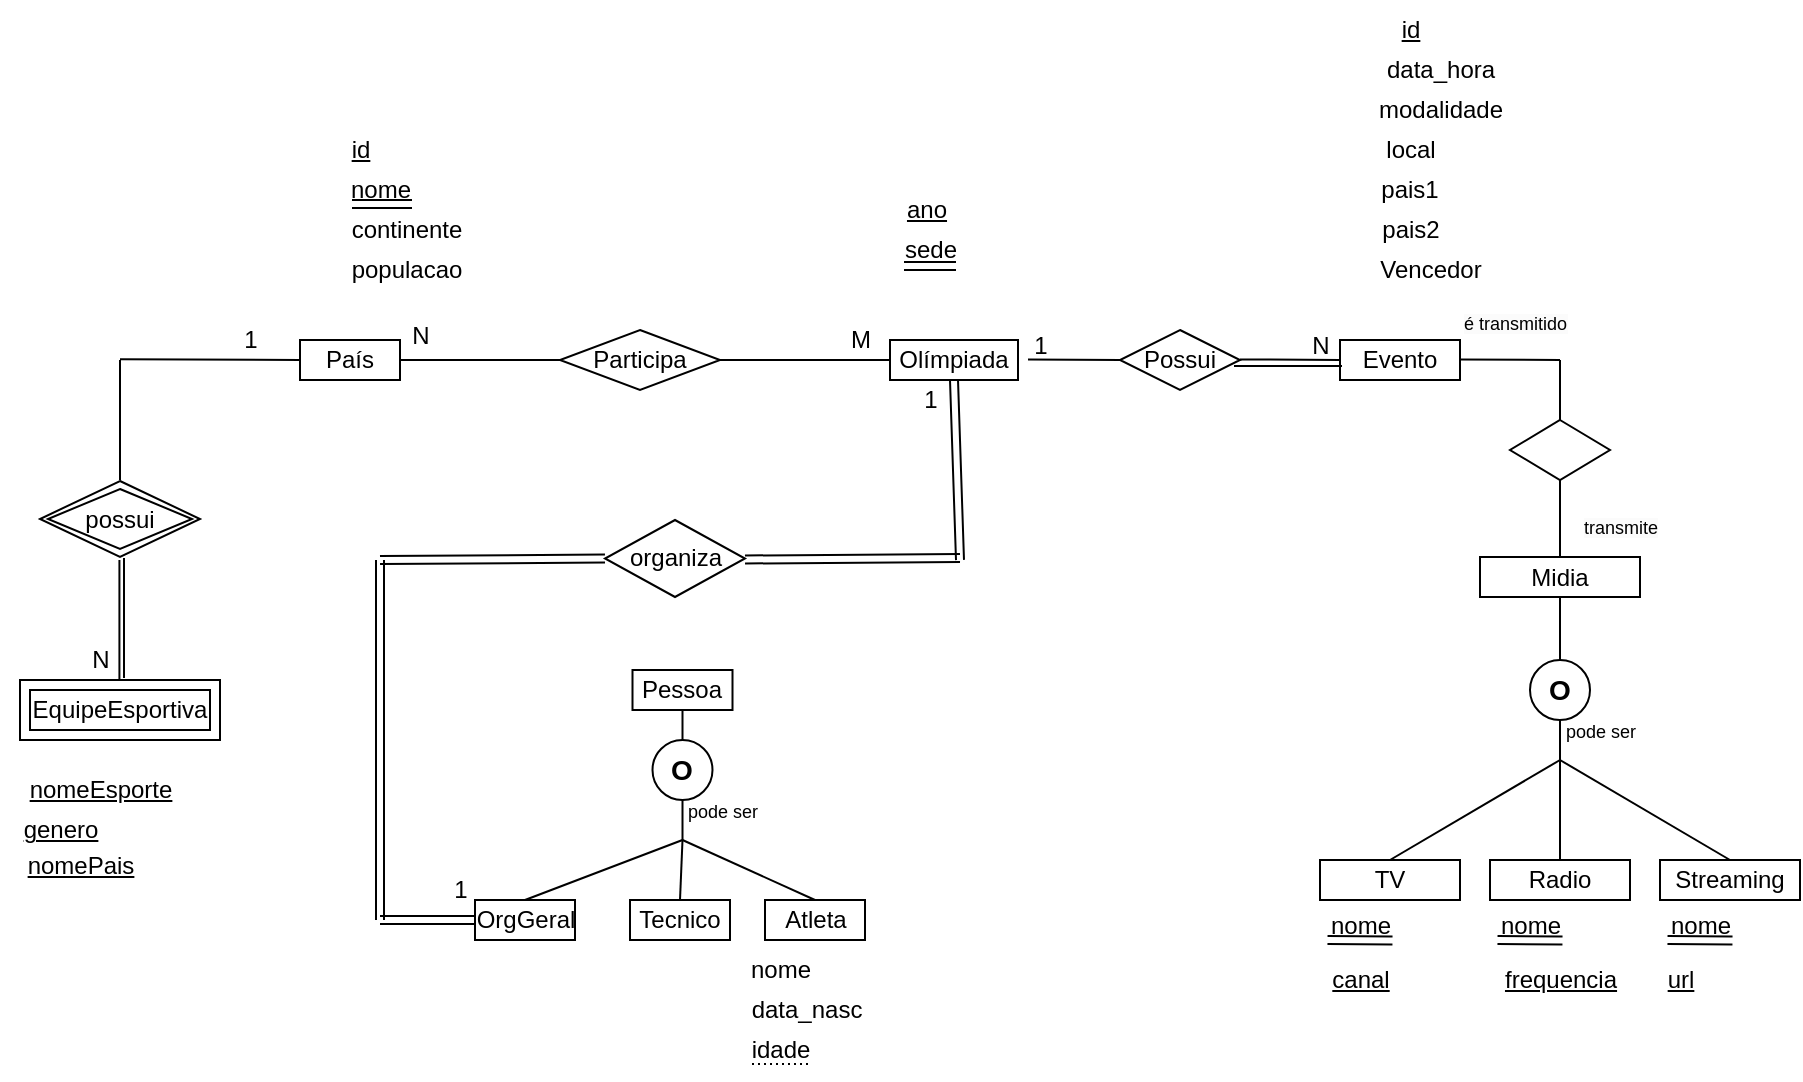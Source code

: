 <mxfile version="24.7.6">
  <diagram name="Página-1" id="UbK49FaOcOjCanvYjaOp">
    <mxGraphModel dx="1982" dy="1828" grid="1" gridSize="10" guides="1" tooltips="1" connect="1" arrows="1" fold="1" page="1" pageScale="1" pageWidth="827" pageHeight="1169" math="0" shadow="0">
      <root>
        <mxCell id="0" />
        <mxCell id="1" parent="0" />
        <mxCell id="yscxBIdip1I-6Eay3wVy-1" value="País" style="rounded=0;whiteSpace=wrap;html=1;" vertex="1" parent="1">
          <mxGeometry x="140" y="150" width="50" height="20" as="geometry" />
        </mxCell>
        <mxCell id="yscxBIdip1I-6Eay3wVy-2" value="Olímpiada" style="rounded=0;whiteSpace=wrap;html=1;" vertex="1" parent="1">
          <mxGeometry x="435" y="150" width="64" height="20" as="geometry" />
        </mxCell>
        <mxCell id="yscxBIdip1I-6Eay3wVy-4" value="N&lt;div&gt;&lt;br&gt;&lt;/div&gt;" style="text;html=1;align=center;verticalAlign=middle;resizable=0;points=[];autosize=1;strokeColor=none;fillColor=none;" vertex="1" parent="1">
          <mxGeometry x="185" y="135" width="30" height="40" as="geometry" />
        </mxCell>
        <mxCell id="yscxBIdip1I-6Eay3wVy-5" value="M" style="text;html=1;align=center;verticalAlign=middle;resizable=0;points=[];autosize=1;strokeColor=none;fillColor=none;" vertex="1" parent="1">
          <mxGeometry x="405" y="135" width="30" height="30" as="geometry" />
        </mxCell>
        <mxCell id="yscxBIdip1I-6Eay3wVy-6" value="" style="endArrow=none;html=1;rounded=0;entryX=0;entryY=0.5;entryDx=0;entryDy=0;" edge="1" parent="1" source="yscxBIdip1I-6Eay3wVy-7" target="yscxBIdip1I-6Eay3wVy-2">
          <mxGeometry width="50" height="50" relative="1" as="geometry">
            <mxPoint x="240" y="200" as="sourcePoint" />
            <mxPoint x="440" y="280" as="targetPoint" />
          </mxGeometry>
        </mxCell>
        <mxCell id="yscxBIdip1I-6Eay3wVy-8" value="" style="endArrow=none;html=1;rounded=0;entryX=0;entryY=0.5;entryDx=0;entryDy=0;" edge="1" parent="1" source="yscxBIdip1I-6Eay3wVy-1" target="yscxBIdip1I-6Eay3wVy-7">
          <mxGeometry width="50" height="50" relative="1" as="geometry">
            <mxPoint x="210" y="160" as="sourcePoint" />
            <mxPoint x="414" y="160" as="targetPoint" />
          </mxGeometry>
        </mxCell>
        <mxCell id="yscxBIdip1I-6Eay3wVy-7" value="Participa" style="rhombus;whiteSpace=wrap;html=1;" vertex="1" parent="1">
          <mxGeometry x="270" y="145" width="80" height="30" as="geometry" />
        </mxCell>
        <mxCell id="yscxBIdip1I-6Eay3wVy-10" value="continente" style="text;html=1;align=center;verticalAlign=middle;resizable=0;points=[];autosize=1;strokeColor=none;fillColor=none;" vertex="1" parent="1">
          <mxGeometry x="152.5" y="80" width="80" height="30" as="geometry" />
        </mxCell>
        <mxCell id="yscxBIdip1I-6Eay3wVy-11" value="populacao" style="text;html=1;align=center;verticalAlign=middle;resizable=0;points=[];autosize=1;strokeColor=none;fillColor=none;" vertex="1" parent="1">
          <mxGeometry x="152.5" y="100" width="80" height="30" as="geometry" />
        </mxCell>
        <mxCell id="yscxBIdip1I-6Eay3wVy-12" value="nome" style="text;html=1;align=center;verticalAlign=middle;resizable=0;points=[];autosize=1;strokeColor=none;fillColor=none;" vertex="1" parent="1">
          <mxGeometry x="155" y="60" width="50" height="30" as="geometry" />
        </mxCell>
        <mxCell id="yscxBIdip1I-6Eay3wVy-13" value="&lt;u&gt;id&lt;/u&gt;" style="text;html=1;align=center;verticalAlign=middle;resizable=0;points=[];autosize=1;strokeColor=none;fillColor=none;" vertex="1" parent="1">
          <mxGeometry x="155" y="40" width="30" height="30" as="geometry" />
        </mxCell>
        <mxCell id="yscxBIdip1I-6Eay3wVy-14" value="&lt;u&gt;ano&lt;/u&gt;" style="text;html=1;align=center;verticalAlign=middle;resizable=0;points=[];autosize=1;strokeColor=none;fillColor=none;" vertex="1" parent="1">
          <mxGeometry x="432.5" y="70" width="40" height="30" as="geometry" />
        </mxCell>
        <mxCell id="yscxBIdip1I-6Eay3wVy-15" value="sede" style="text;html=1;align=center;verticalAlign=middle;resizable=0;points=[];autosize=1;strokeColor=none;fillColor=none;" vertex="1" parent="1">
          <mxGeometry x="430" y="90" width="50" height="30" as="geometry" />
        </mxCell>
        <mxCell id="yscxBIdip1I-6Eay3wVy-28" value="" style="endArrow=none;html=1;rounded=0;entryX=1;entryY=0.5;entryDx=0;entryDy=0;" edge="1" parent="1">
          <mxGeometry width="50" height="50" relative="1" as="geometry">
            <mxPoint x="550" y="160" as="sourcePoint" />
            <mxPoint x="504" y="159.71" as="targetPoint" />
          </mxGeometry>
        </mxCell>
        <mxCell id="yscxBIdip1I-6Eay3wVy-29" value="Evento" style="rounded=0;whiteSpace=wrap;html=1;" vertex="1" parent="1">
          <mxGeometry x="660" y="150" width="60" height="20" as="geometry" />
        </mxCell>
        <mxCell id="yscxBIdip1I-6Eay3wVy-30" value="Possui" style="rhombus;whiteSpace=wrap;html=1;" vertex="1" parent="1">
          <mxGeometry x="550" y="145" width="60" height="30" as="geometry" />
        </mxCell>
        <mxCell id="yscxBIdip1I-6Eay3wVy-31" value="" style="endArrow=none;html=1;rounded=0;entryX=1;entryY=0.5;entryDx=0;entryDy=0;exitX=0;exitY=0.5;exitDx=0;exitDy=0;" edge="1" parent="1" source="yscxBIdip1I-6Eay3wVy-29">
          <mxGeometry width="50" height="50" relative="1" as="geometry">
            <mxPoint x="656" y="160" as="sourcePoint" />
            <mxPoint x="610" y="159.71" as="targetPoint" />
          </mxGeometry>
        </mxCell>
        <mxCell id="yscxBIdip1I-6Eay3wVy-32" value="1" style="text;html=1;align=center;verticalAlign=middle;resizable=0;points=[];autosize=1;strokeColor=none;fillColor=none;" vertex="1" parent="1">
          <mxGeometry x="495" y="138" width="30" height="30" as="geometry" />
        </mxCell>
        <mxCell id="yscxBIdip1I-6Eay3wVy-33" value="N" style="text;html=1;align=center;verticalAlign=middle;resizable=0;points=[];autosize=1;strokeColor=none;fillColor=none;" vertex="1" parent="1">
          <mxGeometry x="635" y="138" width="30" height="30" as="geometry" />
        </mxCell>
        <mxCell id="yscxBIdip1I-6Eay3wVy-38" value="" style="endArrow=none;html=1;rounded=0;exitX=0;exitY=0.5;exitDx=0;exitDy=0;" edge="1" parent="1">
          <mxGeometry width="50" height="50" relative="1" as="geometry">
            <mxPoint x="661" y="163" as="sourcePoint" />
            <mxPoint x="607" y="163" as="targetPoint" />
          </mxGeometry>
        </mxCell>
        <mxCell id="yscxBIdip1I-6Eay3wVy-39" value="" style="endArrow=none;html=1;rounded=0;entryX=1;entryY=0.5;entryDx=0;entryDy=0;" edge="1" parent="1">
          <mxGeometry width="50" height="50" relative="1" as="geometry">
            <mxPoint x="770" y="160" as="sourcePoint" />
            <mxPoint x="720" y="159.71" as="targetPoint" />
          </mxGeometry>
        </mxCell>
        <mxCell id="yscxBIdip1I-6Eay3wVy-40" value="" style="endArrow=none;html=1;rounded=0;" edge="1" parent="1">
          <mxGeometry width="50" height="50" relative="1" as="geometry">
            <mxPoint x="770" y="190" as="sourcePoint" />
            <mxPoint x="770" y="160" as="targetPoint" />
          </mxGeometry>
        </mxCell>
        <mxCell id="yscxBIdip1I-6Eay3wVy-41" value="" style="rhombus;whiteSpace=wrap;html=1;" vertex="1" parent="1">
          <mxGeometry x="745" y="190" width="50" height="30" as="geometry" />
        </mxCell>
        <mxCell id="yscxBIdip1I-6Eay3wVy-42" value="" style="endArrow=none;html=1;rounded=0;entryX=0.5;entryY=1;entryDx=0;entryDy=0;" edge="1" parent="1" target="yscxBIdip1I-6Eay3wVy-41">
          <mxGeometry width="50" height="50" relative="1" as="geometry">
            <mxPoint x="770" y="260" as="sourcePoint" />
            <mxPoint x="769.71" y="230" as="targetPoint" />
          </mxGeometry>
        </mxCell>
        <mxCell id="yscxBIdip1I-6Eay3wVy-43" value="Midia" style="rounded=0;whiteSpace=wrap;html=1;" vertex="1" parent="1">
          <mxGeometry x="730" y="258.5" width="80" height="20" as="geometry" />
        </mxCell>
        <mxCell id="yscxBIdip1I-6Eay3wVy-44" value="&lt;span style=&quot;color: rgb(0, 0, 0); font-family: Helvetica; font-size: 9px; font-style: normal; font-variant-ligatures: normal; font-variant-caps: normal; font-weight: 400; letter-spacing: normal; orphans: 2; text-align: center; text-indent: 0px; text-transform: none; widows: 2; word-spacing: 0px; -webkit-text-stroke-width: 0px; white-space: normal; background-color: rgb(251, 251, 251); text-decoration-thickness: initial; text-decoration-style: initial; text-decoration-color: initial; float: none; display: inline !important;&quot;&gt;é transmitido&lt;/span&gt;" style="text;whiteSpace=wrap;html=1;fontSize=9;" vertex="1" parent="1">
          <mxGeometry x="720" y="130" width="80" height="27" as="geometry" />
        </mxCell>
        <mxCell id="yscxBIdip1I-6Eay3wVy-45" value="&lt;span style=&quot;color: rgb(0, 0, 0); font-family: Helvetica; font-size: 9px; font-style: normal; font-variant-ligatures: normal; font-variant-caps: normal; font-weight: 400; letter-spacing: normal; orphans: 2; text-align: center; text-indent: 0px; text-transform: none; widows: 2; word-spacing: 0px; -webkit-text-stroke-width: 0px; white-space: normal; background-color: rgb(251, 251, 251); text-decoration-thickness: initial; text-decoration-style: initial; text-decoration-color: initial; float: none; display: inline !important;&quot;&gt;transmite&lt;/span&gt;" style="text;whiteSpace=wrap;html=1;fontSize=9;" vertex="1" parent="1">
          <mxGeometry x="780" y="231.5" width="80" height="27" as="geometry" />
        </mxCell>
        <mxCell id="yscxBIdip1I-6Eay3wVy-47" value="" style="endArrow=none;html=1;rounded=0;entryX=0.5;entryY=1;entryDx=0;entryDy=0;exitX=0.5;exitY=0;exitDx=0;exitDy=0;" edge="1" parent="1" source="yscxBIdip1I-6Eay3wVy-48" target="yscxBIdip1I-6Eay3wVy-43">
          <mxGeometry width="50" height="50" relative="1" as="geometry">
            <mxPoint x="770" y="300" as="sourcePoint" />
            <mxPoint x="771" y="280" as="targetPoint" />
          </mxGeometry>
        </mxCell>
        <mxCell id="yscxBIdip1I-6Eay3wVy-48" value="&lt;b&gt;&lt;font style=&quot;font-size: 14px;&quot;&gt;O&lt;/font&gt;&lt;/b&gt;" style="ellipse;whiteSpace=wrap;html=1;aspect=fixed;" vertex="1" parent="1">
          <mxGeometry x="755" y="310" width="30" height="30" as="geometry" />
        </mxCell>
        <mxCell id="yscxBIdip1I-6Eay3wVy-49" value="" style="endArrow=none;html=1;rounded=0;entryX=0.5;entryY=1;entryDx=0;entryDy=0;" edge="1" parent="1" target="yscxBIdip1I-6Eay3wVy-48">
          <mxGeometry width="50" height="50" relative="1" as="geometry">
            <mxPoint x="770" y="360" as="sourcePoint" />
            <mxPoint x="780" y="400" as="targetPoint" />
          </mxGeometry>
        </mxCell>
        <mxCell id="yscxBIdip1I-6Eay3wVy-50" value="" style="endArrow=none;html=1;rounded=0;exitX=0.5;exitY=0;exitDx=0;exitDy=0;" edge="1" parent="1" source="yscxBIdip1I-6Eay3wVy-54">
          <mxGeometry width="50" height="50" relative="1" as="geometry">
            <mxPoint x="720" y="420" as="sourcePoint" />
            <mxPoint x="770" y="360" as="targetPoint" />
          </mxGeometry>
        </mxCell>
        <mxCell id="yscxBIdip1I-6Eay3wVy-51" value="" style="endArrow=none;html=1;rounded=0;exitX=0.5;exitY=0;exitDx=0;exitDy=0;" edge="1" parent="1" source="yscxBIdip1I-6Eay3wVy-55">
          <mxGeometry width="50" height="50" relative="1" as="geometry">
            <mxPoint x="760" y="420" as="sourcePoint" />
            <mxPoint x="770" y="360" as="targetPoint" />
          </mxGeometry>
        </mxCell>
        <mxCell id="yscxBIdip1I-6Eay3wVy-53" value="" style="endArrow=none;html=1;rounded=0;entryX=0.5;entryY=0;entryDx=0;entryDy=0;" edge="1" parent="1" target="yscxBIdip1I-6Eay3wVy-57">
          <mxGeometry width="50" height="50" relative="1" as="geometry">
            <mxPoint x="770" y="360" as="sourcePoint" />
            <mxPoint x="860" y="430" as="targetPoint" />
          </mxGeometry>
        </mxCell>
        <mxCell id="yscxBIdip1I-6Eay3wVy-54" value="TV" style="rounded=0;whiteSpace=wrap;html=1;" vertex="1" parent="1">
          <mxGeometry x="650" y="410" width="70" height="20" as="geometry" />
        </mxCell>
        <mxCell id="yscxBIdip1I-6Eay3wVy-55" value="Radio" style="rounded=0;whiteSpace=wrap;html=1;" vertex="1" parent="1">
          <mxGeometry x="735" y="410" width="70" height="20" as="geometry" />
        </mxCell>
        <mxCell id="yscxBIdip1I-6Eay3wVy-57" value="Streaming" style="rounded=0;whiteSpace=wrap;html=1;" vertex="1" parent="1">
          <mxGeometry x="820" y="410" width="70" height="20" as="geometry" />
        </mxCell>
        <mxCell id="yscxBIdip1I-6Eay3wVy-59" value="&lt;font style=&quot;font-size: 9px;&quot;&gt;pode ser&lt;/font&gt;" style="text;html=1;align=center;verticalAlign=middle;resizable=0;points=[];autosize=1;strokeColor=none;fillColor=none;" vertex="1" parent="1">
          <mxGeometry x="760" y="330" width="60" height="30" as="geometry" />
        </mxCell>
        <mxCell id="yscxBIdip1I-6Eay3wVy-61" value="&lt;u&gt;id&lt;/u&gt;" style="text;html=1;align=center;verticalAlign=middle;resizable=0;points=[];autosize=1;strokeColor=none;fillColor=none;" vertex="1" parent="1">
          <mxGeometry x="680" y="-20" width="30" height="30" as="geometry" />
        </mxCell>
        <mxCell id="yscxBIdip1I-6Eay3wVy-62" value="modalidade" style="text;html=1;align=center;verticalAlign=middle;resizable=0;points=[];autosize=1;strokeColor=none;fillColor=none;" vertex="1" parent="1">
          <mxGeometry x="665" y="20" width="90" height="30" as="geometry" />
        </mxCell>
        <mxCell id="yscxBIdip1I-6Eay3wVy-63" value="data_hora" style="text;html=1;align=center;verticalAlign=middle;resizable=0;points=[];autosize=1;strokeColor=none;fillColor=none;" vertex="1" parent="1">
          <mxGeometry x="670" width="80" height="30" as="geometry" />
        </mxCell>
        <mxCell id="yscxBIdip1I-6Eay3wVy-64" value="local" style="text;html=1;align=center;verticalAlign=middle;resizable=0;points=[];autosize=1;strokeColor=none;fillColor=none;" vertex="1" parent="1">
          <mxGeometry x="670" y="40" width="50" height="30" as="geometry" />
        </mxCell>
        <mxCell id="yscxBIdip1I-6Eay3wVy-65" value="pais1" style="text;strokeColor=none;align=center;fillColor=none;html=1;verticalAlign=middle;whiteSpace=wrap;rounded=0;" vertex="1" parent="1">
          <mxGeometry x="665" y="60" width="60" height="30" as="geometry" />
        </mxCell>
        <mxCell id="yscxBIdip1I-6Eay3wVy-66" value="pais2" style="text;html=1;align=center;verticalAlign=middle;resizable=0;points=[];autosize=1;strokeColor=none;fillColor=none;" vertex="1" parent="1">
          <mxGeometry x="670" y="80" width="50" height="30" as="geometry" />
        </mxCell>
        <mxCell id="yscxBIdip1I-6Eay3wVy-68" value="V&lt;span style=&quot;background-color: initial;&quot;&gt;encedor&lt;/span&gt;" style="text;html=1;align=center;verticalAlign=middle;resizable=0;points=[];autosize=1;strokeColor=none;fillColor=none;" vertex="1" parent="1">
          <mxGeometry x="670" y="100" width="70" height="30" as="geometry" />
        </mxCell>
        <mxCell id="yscxBIdip1I-6Eay3wVy-70" value="" style="endArrow=none;html=1;rounded=0;entryX=0;entryY=0.5;entryDx=0;entryDy=0;" edge="1" parent="1" target="yscxBIdip1I-6Eay3wVy-1">
          <mxGeometry width="50" height="50" relative="1" as="geometry">
            <mxPoint x="50" y="159.66" as="sourcePoint" />
            <mxPoint x="130" y="159.66" as="targetPoint" />
          </mxGeometry>
        </mxCell>
        <mxCell id="yscxBIdip1I-6Eay3wVy-71" value="" style="endArrow=none;html=1;rounded=0;" edge="1" parent="1">
          <mxGeometry width="50" height="50" relative="1" as="geometry">
            <mxPoint x="50" y="220" as="sourcePoint" />
            <mxPoint x="50" y="160" as="targetPoint" />
          </mxGeometry>
        </mxCell>
        <mxCell id="yscxBIdip1I-6Eay3wVy-72" value="nome" style="text;html=1;align=center;verticalAlign=middle;resizable=0;points=[];autosize=1;strokeColor=none;fillColor=none;" vertex="1" parent="1">
          <mxGeometry x="645" y="428" width="50" height="30" as="geometry" />
        </mxCell>
        <mxCell id="yscxBIdip1I-6Eay3wVy-75" value="&lt;u&gt;canal&lt;/u&gt;" style="text;html=1;align=center;verticalAlign=middle;resizable=0;points=[];autosize=1;strokeColor=none;fillColor=none;" vertex="1" parent="1">
          <mxGeometry x="645" y="455" width="50" height="30" as="geometry" />
        </mxCell>
        <mxCell id="yscxBIdip1I-6Eay3wVy-77" value="&lt;u&gt;frequencia&lt;/u&gt;" style="text;html=1;align=center;verticalAlign=middle;resizable=0;points=[];autosize=1;strokeColor=none;fillColor=none;" vertex="1" parent="1">
          <mxGeometry x="730" y="455" width="80" height="30" as="geometry" />
        </mxCell>
        <mxCell id="yscxBIdip1I-6Eay3wVy-78" value="nome" style="text;html=1;align=center;verticalAlign=middle;resizable=0;points=[];autosize=1;strokeColor=none;fillColor=none;" vertex="1" parent="1">
          <mxGeometry x="730" y="428" width="50" height="30" as="geometry" />
        </mxCell>
        <mxCell id="yscxBIdip1I-6Eay3wVy-79" value="nome" style="text;html=1;align=center;verticalAlign=middle;resizable=0;points=[];autosize=1;strokeColor=none;fillColor=none;" vertex="1" parent="1">
          <mxGeometry x="815" y="428" width="50" height="30" as="geometry" />
        </mxCell>
        <mxCell id="yscxBIdip1I-6Eay3wVy-80" value="&lt;u&gt;url&lt;/u&gt;" style="text;html=1;align=center;verticalAlign=middle;resizable=0;points=[];autosize=1;strokeColor=none;fillColor=none;" vertex="1" parent="1">
          <mxGeometry x="810" y="455" width="40" height="30" as="geometry" />
        </mxCell>
        <mxCell id="yscxBIdip1I-6Eay3wVy-82" value="possui" style="shape=rhombus;double=1;perimeter=rhombusPerimeter;whiteSpace=wrap;html=1;align=center;" vertex="1" parent="1">
          <mxGeometry x="10" y="220.5" width="80" height="38" as="geometry" />
        </mxCell>
        <mxCell id="yscxBIdip1I-6Eay3wVy-83" value="" style="endArrow=none;html=1;rounded=0;" edge="1" parent="1">
          <mxGeometry width="50" height="50" relative="1" as="geometry">
            <mxPoint x="49.71" y="320" as="sourcePoint" />
            <mxPoint x="49.71" y="260" as="targetPoint" />
          </mxGeometry>
        </mxCell>
        <mxCell id="yscxBIdip1I-6Eay3wVy-84" value="EquipeEsportiva" style="shape=ext;margin=3;double=1;whiteSpace=wrap;html=1;align=center;" vertex="1" parent="1">
          <mxGeometry y="320" width="100" height="30" as="geometry" />
        </mxCell>
        <mxCell id="yscxBIdip1I-6Eay3wVy-85" value="1" style="text;html=1;align=center;verticalAlign=middle;resizable=0;points=[];autosize=1;strokeColor=none;fillColor=none;" vertex="1" parent="1">
          <mxGeometry x="100" y="135" width="30" height="30" as="geometry" />
        </mxCell>
        <mxCell id="yscxBIdip1I-6Eay3wVy-86" value="N" style="text;html=1;align=center;verticalAlign=middle;resizable=0;points=[];autosize=1;strokeColor=none;fillColor=none;" vertex="1" parent="1">
          <mxGeometry x="25" y="295" width="30" height="30" as="geometry" />
        </mxCell>
        <mxCell id="yscxBIdip1I-6Eay3wVy-87" value="" style="endArrow=none;html=1;rounded=0;" edge="1" parent="1">
          <mxGeometry width="50" height="50" relative="1" as="geometry">
            <mxPoint x="52" y="319" as="sourcePoint" />
            <mxPoint x="52" y="259" as="targetPoint" />
          </mxGeometry>
        </mxCell>
        <mxCell id="yscxBIdip1I-6Eay3wVy-89" value="" style="shape=link;html=1;rounded=0;" edge="1" parent="1">
          <mxGeometry relative="1" as="geometry">
            <mxPoint x="653.75" y="450" as="sourcePoint" />
            <mxPoint x="686.25" y="450.29" as="targetPoint" />
          </mxGeometry>
        </mxCell>
        <mxCell id="yscxBIdip1I-6Eay3wVy-91" value="" style="shape=link;html=1;rounded=0;" edge="1" parent="1">
          <mxGeometry relative="1" as="geometry">
            <mxPoint x="738.75" y="450" as="sourcePoint" />
            <mxPoint x="771.25" y="450.29" as="targetPoint" />
          </mxGeometry>
        </mxCell>
        <mxCell id="yscxBIdip1I-6Eay3wVy-92" value="" style="shape=link;html=1;rounded=0;" edge="1" parent="1">
          <mxGeometry relative="1" as="geometry">
            <mxPoint x="823.75" y="450" as="sourcePoint" />
            <mxPoint x="856.25" y="450.29" as="targetPoint" />
          </mxGeometry>
        </mxCell>
        <mxCell id="yscxBIdip1I-6Eay3wVy-93" value="Pessoa" style="whiteSpace=wrap;html=1;" vertex="1" parent="1">
          <mxGeometry x="306.25" y="315" width="50" height="20" as="geometry" />
        </mxCell>
        <mxCell id="yscxBIdip1I-6Eay3wVy-94" value="OrgGeral" style="whiteSpace=wrap;html=1;" vertex="1" parent="1">
          <mxGeometry x="227.5" y="430" width="50" height="20" as="geometry" />
        </mxCell>
        <mxCell id="yscxBIdip1I-6Eay3wVy-95" value="Tecnico" style="whiteSpace=wrap;html=1;" vertex="1" parent="1">
          <mxGeometry x="305" y="430" width="50" height="20" as="geometry" />
        </mxCell>
        <mxCell id="yscxBIdip1I-6Eay3wVy-96" value="Atleta" style="whiteSpace=wrap;html=1;" vertex="1" parent="1">
          <mxGeometry x="372.5" y="430" width="50" height="20" as="geometry" />
        </mxCell>
        <mxCell id="yscxBIdip1I-6Eay3wVy-100" value="organiza" style="rhombus;whiteSpace=wrap;html=1;" vertex="1" parent="1">
          <mxGeometry x="292.5" y="240" width="70" height="38.5" as="geometry" />
        </mxCell>
        <mxCell id="yscxBIdip1I-6Eay3wVy-107" value="" style="shape=link;html=1;rounded=0;entryX=0;entryY=0.5;entryDx=0;entryDy=0;" edge="1" parent="1" target="yscxBIdip1I-6Eay3wVy-94">
          <mxGeometry relative="1" as="geometry">
            <mxPoint x="180" y="440" as="sourcePoint" />
            <mxPoint x="205" y="419.71" as="targetPoint" />
          </mxGeometry>
        </mxCell>
        <mxCell id="yscxBIdip1I-6Eay3wVy-109" value="" style="shape=link;html=1;rounded=0;" edge="1" parent="1">
          <mxGeometry relative="1" as="geometry">
            <mxPoint x="180" y="440" as="sourcePoint" />
            <mxPoint x="180" y="260" as="targetPoint" />
          </mxGeometry>
        </mxCell>
        <mxCell id="yscxBIdip1I-6Eay3wVy-111" value="" style="shape=link;html=1;rounded=0;entryX=0;entryY=0.5;entryDx=0;entryDy=0;" edge="1" parent="1" target="yscxBIdip1I-6Eay3wVy-100">
          <mxGeometry relative="1" as="geometry">
            <mxPoint x="180" y="260" as="sourcePoint" />
            <mxPoint x="190" y="260" as="targetPoint" />
          </mxGeometry>
        </mxCell>
        <mxCell id="yscxBIdip1I-6Eay3wVy-112" value="" style="shape=link;html=1;rounded=0;" edge="1" parent="1">
          <mxGeometry relative="1" as="geometry">
            <mxPoint x="362.5" y="259.75" as="sourcePoint" />
            <mxPoint x="470" y="259" as="targetPoint" />
          </mxGeometry>
        </mxCell>
        <mxCell id="yscxBIdip1I-6Eay3wVy-113" value="" style="shape=link;html=1;rounded=0;exitX=0.5;exitY=1;exitDx=0;exitDy=0;" edge="1" parent="1" source="yscxBIdip1I-6Eay3wVy-2">
          <mxGeometry relative="1" as="geometry">
            <mxPoint x="372.5" y="269.75" as="sourcePoint" />
            <mxPoint x="470" y="260" as="targetPoint" />
          </mxGeometry>
        </mxCell>
        <mxCell id="yscxBIdip1I-6Eay3wVy-114" value="1" style="text;html=1;align=center;verticalAlign=middle;resizable=0;points=[];autosize=1;strokeColor=none;fillColor=none;" vertex="1" parent="1">
          <mxGeometry x="440" y="165" width="30" height="30" as="geometry" />
        </mxCell>
        <mxCell id="yscxBIdip1I-6Eay3wVy-115" value="1" style="text;html=1;align=center;verticalAlign=middle;resizable=0;points=[];autosize=1;strokeColor=none;fillColor=none;" vertex="1" parent="1">
          <mxGeometry x="205" y="410" width="30" height="30" as="geometry" />
        </mxCell>
        <mxCell id="yscxBIdip1I-6Eay3wVy-118" value="nome" style="text;html=1;align=center;verticalAlign=middle;resizable=0;points=[];autosize=1;strokeColor=none;fillColor=none;" vertex="1" parent="1">
          <mxGeometry x="355" y="450" width="50" height="30" as="geometry" />
        </mxCell>
        <mxCell id="yscxBIdip1I-6Eay3wVy-120" value="data_nasc" style="text;html=1;align=center;verticalAlign=middle;resizable=0;points=[];autosize=1;strokeColor=none;fillColor=none;" vertex="1" parent="1">
          <mxGeometry x="352.5" y="470" width="80" height="30" as="geometry" />
        </mxCell>
        <mxCell id="yscxBIdip1I-6Eay3wVy-121" value="idade" style="text;html=1;align=center;verticalAlign=middle;resizable=0;points=[];autosize=1;strokeColor=none;fillColor=none;" vertex="1" parent="1">
          <mxGeometry x="355" y="490" width="50" height="30" as="geometry" />
        </mxCell>
        <mxCell id="yscxBIdip1I-6Eay3wVy-122" value="" style="endArrow=none;html=1;rounded=0;dashed=1;dashPattern=1 2;" edge="1" parent="1">
          <mxGeometry relative="1" as="geometry">
            <mxPoint x="366" y="512" as="sourcePoint" />
            <mxPoint x="394" y="512" as="targetPoint" />
            <Array as="points" />
          </mxGeometry>
        </mxCell>
        <mxCell id="yscxBIdip1I-6Eay3wVy-123" value="" style="shape=link;html=1;rounded=0;" edge="1" parent="1">
          <mxGeometry relative="1" as="geometry">
            <mxPoint x="442" y="113" as="sourcePoint" />
            <mxPoint x="468" y="113" as="targetPoint" />
          </mxGeometry>
        </mxCell>
        <mxCell id="yscxBIdip1I-6Eay3wVy-124" value="" style="shape=link;html=1;rounded=0;" edge="1" parent="1">
          <mxGeometry relative="1" as="geometry">
            <mxPoint x="166" y="82" as="sourcePoint" />
            <mxPoint x="196" y="82" as="targetPoint" />
          </mxGeometry>
        </mxCell>
        <mxCell id="yscxBIdip1I-6Eay3wVy-125" value="&lt;b&gt;&lt;font style=&quot;font-size: 14px;&quot;&gt;O&lt;/font&gt;&lt;/b&gt;" style="ellipse;whiteSpace=wrap;html=1;aspect=fixed;" vertex="1" parent="1">
          <mxGeometry x="316.25" y="350" width="30" height="30" as="geometry" />
        </mxCell>
        <mxCell id="yscxBIdip1I-6Eay3wVy-126" value="" style="endArrow=none;html=1;rounded=0;entryX=0.5;entryY=1;entryDx=0;entryDy=0;" edge="1" parent="1" target="yscxBIdip1I-6Eay3wVy-125">
          <mxGeometry width="50" height="50" relative="1" as="geometry">
            <mxPoint x="331.25" y="400" as="sourcePoint" />
            <mxPoint x="341.25" y="440" as="targetPoint" />
          </mxGeometry>
        </mxCell>
        <mxCell id="yscxBIdip1I-6Eay3wVy-127" value="" style="endArrow=none;html=1;rounded=0;exitX=0.5;exitY=0;exitDx=0;exitDy=0;" edge="1" parent="1" source="yscxBIdip1I-6Eay3wVy-94">
          <mxGeometry width="50" height="50" relative="1" as="geometry">
            <mxPoint x="273.75" y="431.5" as="sourcePoint" />
            <mxPoint x="331.25" y="400" as="targetPoint" />
          </mxGeometry>
        </mxCell>
        <mxCell id="yscxBIdip1I-6Eay3wVy-128" value="" style="endArrow=none;html=1;rounded=0;exitX=0.5;exitY=0;exitDx=0;exitDy=0;" edge="1" parent="1" source="yscxBIdip1I-6Eay3wVy-95">
          <mxGeometry width="50" height="50" relative="1" as="geometry">
            <mxPoint x="333.75" y="431.5" as="sourcePoint" />
            <mxPoint x="331.25" y="400" as="targetPoint" />
          </mxGeometry>
        </mxCell>
        <mxCell id="yscxBIdip1I-6Eay3wVy-129" value="" style="endArrow=none;html=1;rounded=0;entryX=0.5;entryY=0;entryDx=0;entryDy=0;" edge="1" parent="1" target="yscxBIdip1I-6Eay3wVy-96">
          <mxGeometry width="50" height="50" relative="1" as="geometry">
            <mxPoint x="331.25" y="400" as="sourcePoint" />
            <mxPoint x="373.75" y="421.5" as="targetPoint" />
          </mxGeometry>
        </mxCell>
        <mxCell id="yscxBIdip1I-6Eay3wVy-130" value="&lt;font style=&quot;font-size: 9px;&quot;&gt;pode ser&lt;/font&gt;" style="text;html=1;align=center;verticalAlign=middle;resizable=0;points=[];autosize=1;strokeColor=none;fillColor=none;" vertex="1" parent="1">
          <mxGeometry x="321.25" y="370" width="60" height="30" as="geometry" />
        </mxCell>
        <mxCell id="yscxBIdip1I-6Eay3wVy-131" value="" style="endArrow=none;html=1;rounded=0;entryX=0.5;entryY=1;entryDx=0;entryDy=0;exitX=0.5;exitY=0;exitDx=0;exitDy=0;" edge="1" parent="1" source="yscxBIdip1I-6Eay3wVy-125" target="yscxBIdip1I-6Eay3wVy-93">
          <mxGeometry width="50" height="50" relative="1" as="geometry">
            <mxPoint x="330" y="350" as="sourcePoint" />
            <mxPoint x="457.5" y="378.5" as="targetPoint" />
          </mxGeometry>
        </mxCell>
        <mxCell id="yscxBIdip1I-6Eay3wVy-132" value="&lt;u&gt;nomeEsporte&lt;/u&gt;" style="text;html=1;align=center;verticalAlign=middle;resizable=0;points=[];autosize=1;strokeColor=none;fillColor=none;" vertex="1" parent="1">
          <mxGeometry x="-5" y="360" width="90" height="30" as="geometry" />
        </mxCell>
        <mxCell id="yscxBIdip1I-6Eay3wVy-133" value="&lt;span style=&quot;font-style: normal;&quot;&gt;&lt;u&gt;genero&lt;/u&gt;&lt;/span&gt;" style="text;html=1;align=center;verticalAlign=middle;resizable=0;points=[];autosize=1;strokeColor=none;fillColor=none;fontStyle=2" vertex="1" parent="1">
          <mxGeometry x="-10" y="380" width="60" height="30" as="geometry" />
        </mxCell>
        <mxCell id="yscxBIdip1I-6Eay3wVy-134" value="&lt;u&gt;nomePais&lt;/u&gt;" style="text;html=1;align=center;verticalAlign=middle;resizable=0;points=[];autosize=1;strokeColor=none;fillColor=none;" vertex="1" parent="1">
          <mxGeometry x="-10" y="398" width="80" height="30" as="geometry" />
        </mxCell>
      </root>
    </mxGraphModel>
  </diagram>
</mxfile>
